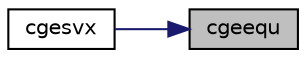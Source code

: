 digraph "cgeequ"
{
 // LATEX_PDF_SIZE
  edge [fontname="Helvetica",fontsize="10",labelfontname="Helvetica",labelfontsize="10"];
  node [fontname="Helvetica",fontsize="10",shape=record];
  rankdir="RL";
  Node1 [label="cgeequ",height=0.2,width=0.4,color="black", fillcolor="grey75", style="filled", fontcolor="black",tooltip="CGEEQU"];
  Node1 -> Node2 [dir="back",color="midnightblue",fontsize="10",style="solid",fontname="Helvetica"];
  Node2 [label="cgesvx",height=0.2,width=0.4,color="black", fillcolor="white", style="filled",URL="$cgesvx_8f.html#a7ee0854ace0491ca1278df6d7a0eb28d",tooltip="CGESVX computes the solution to system of linear equations A * X = B for GE matrices"];
}
